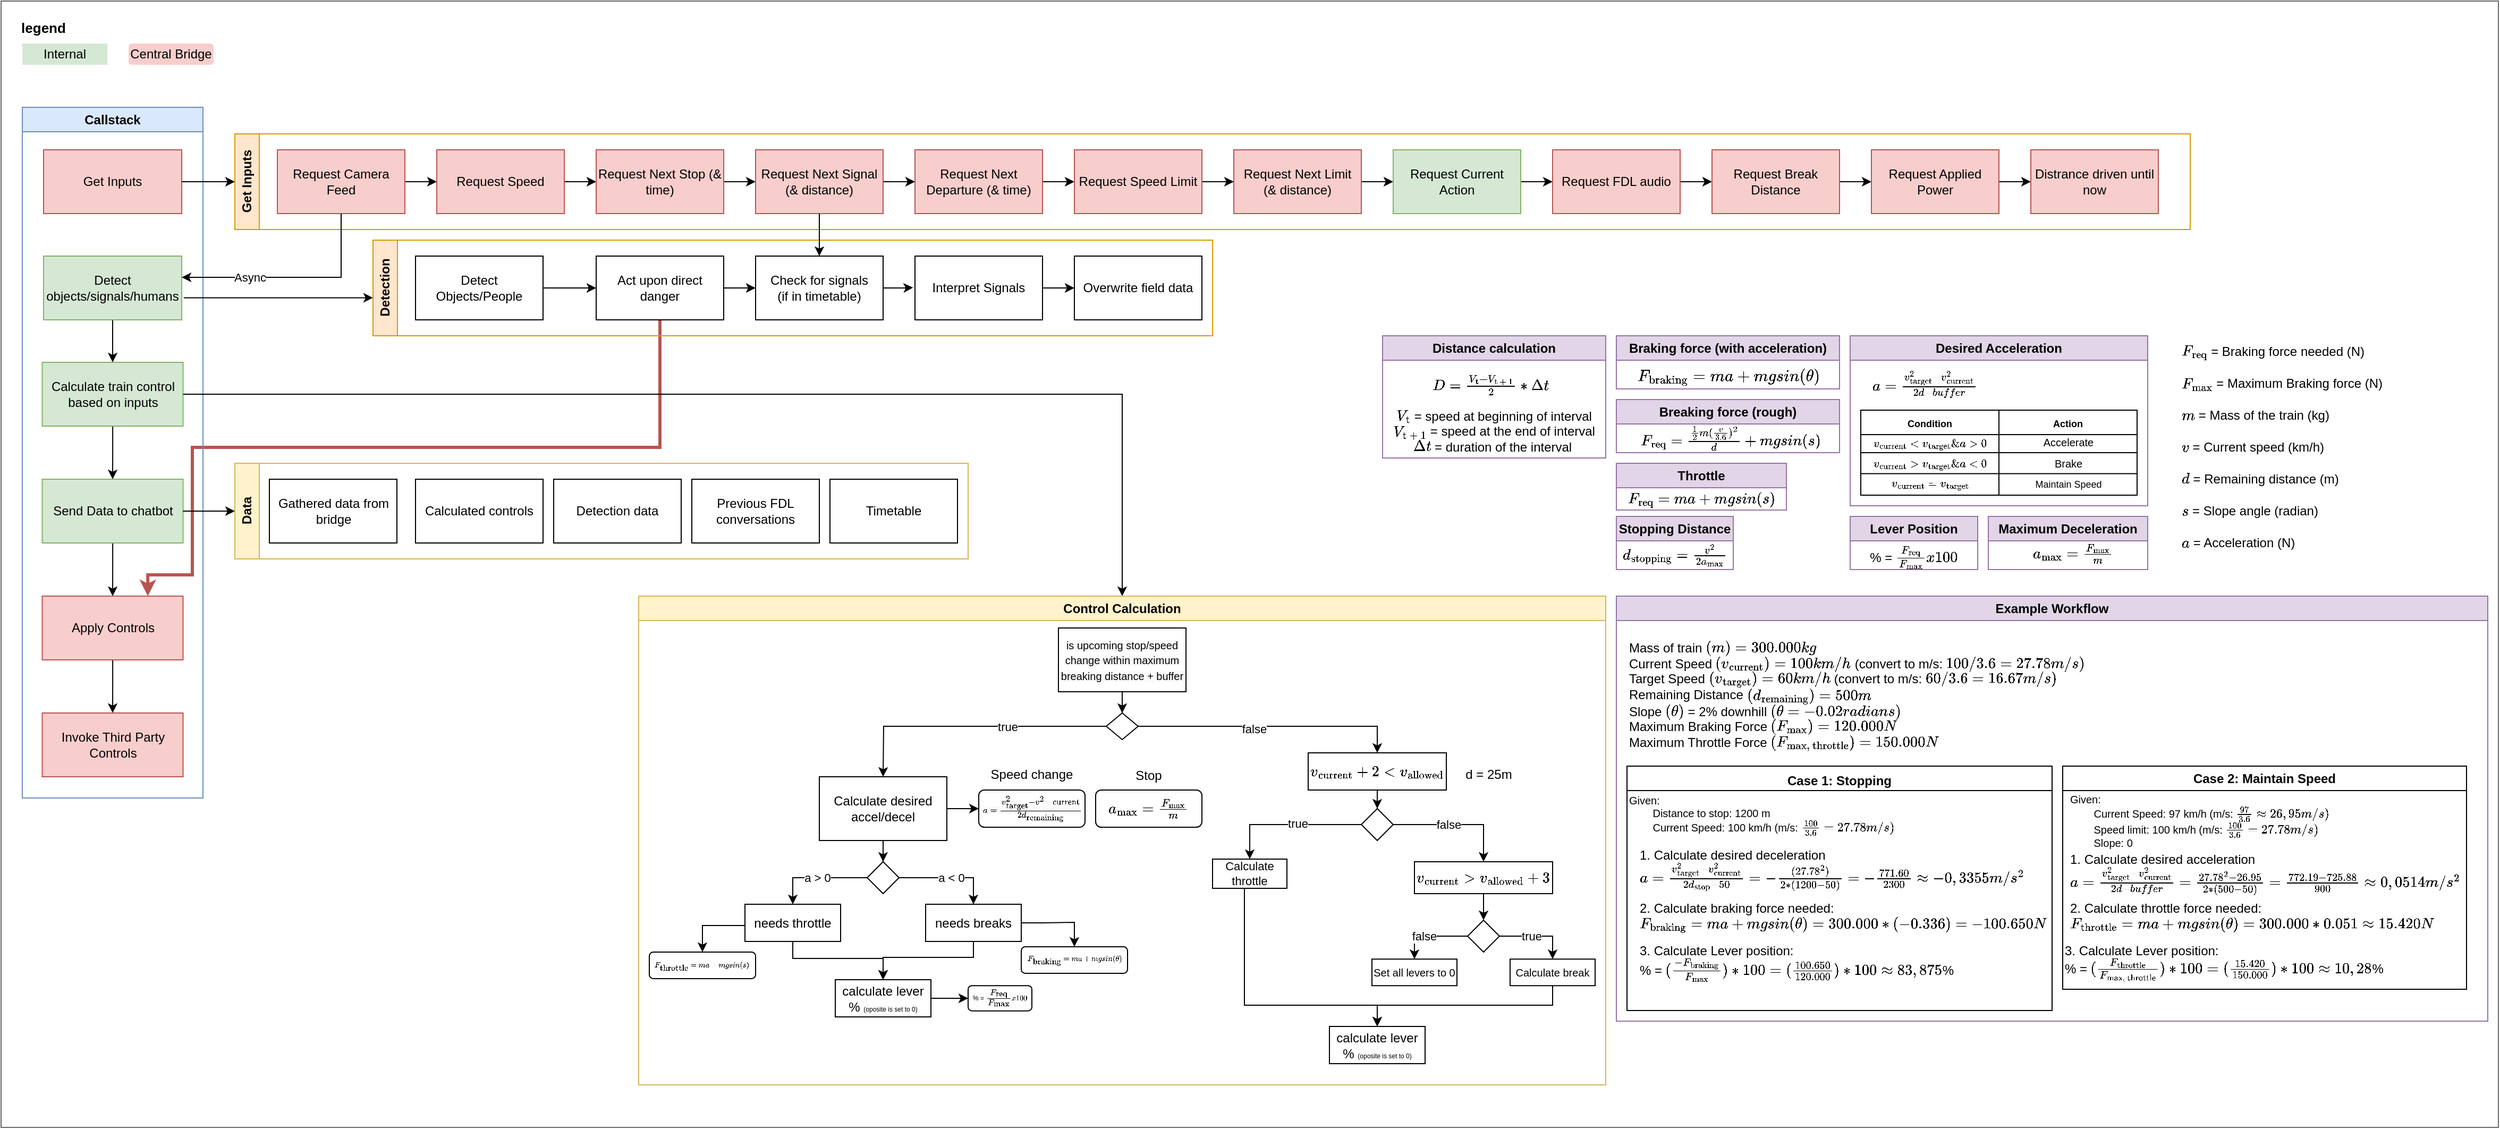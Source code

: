 <mxfile version="26.0.4">
  <diagram name="Page-1" id="-QYGqN1Gxouyd3SY18L4">
    <mxGraphModel dx="868" dy="887" grid="1" gridSize="10" guides="1" tooltips="1" connect="1" arrows="1" fold="1" page="1" pageScale="1" pageWidth="1920" pageHeight="1200" math="1" shadow="0">
      <root>
        <mxCell id="0" />
        <mxCell id="1" parent="0" />
        <mxCell id="QK_mQ7pClF0KPGm5OB9W-231" value="" style="rounded=0;whiteSpace=wrap;html=1;fillColor=none;fontColor=#333333;strokeColor=#666666;" parent="1" vertex="1">
          <mxGeometry x="110" y="10" width="2350" height="1060" as="geometry" />
        </mxCell>
        <mxCell id="2wsdAhmzh4qpiELFcZzC-63" style="edgeStyle=orthogonalEdgeStyle;rounded=0;orthogonalLoop=1;jettySize=auto;html=1;entryX=0.75;entryY=0;entryDx=0;entryDy=0;fillColor=#f8cecc;strokeColor=#b85450;strokeWidth=3;" parent="1" source="2wsdAhmzh4qpiELFcZzC-36" target="2wsdAhmzh4qpiELFcZzC-7" edge="1">
          <mxGeometry relative="1" as="geometry">
            <Array as="points">
              <mxPoint x="730" y="430" />
              <mxPoint x="290" y="430" />
              <mxPoint x="290" y="550" />
              <mxPoint x="248" y="550" />
            </Array>
          </mxGeometry>
        </mxCell>
        <mxCell id="2wsdAhmzh4qpiELFcZzC-2" value="Callstack" style="swimlane;whiteSpace=wrap;html=1;fillColor=#dae8fc;strokeColor=#6c8ebf;" parent="1" vertex="1">
          <mxGeometry x="130" y="110" width="170" height="650" as="geometry" />
        </mxCell>
        <mxCell id="2wsdAhmzh4qpiELFcZzC-3" value="Get Inputs" style="rounded=0;whiteSpace=wrap;html=1;fillColor=#f8cecc;strokeColor=#b85450;" parent="2wsdAhmzh4qpiELFcZzC-2" vertex="1">
          <mxGeometry x="20" y="40" width="130" height="60" as="geometry" />
        </mxCell>
        <mxCell id="2wsdAhmzh4qpiELFcZzC-12" style="edgeStyle=orthogonalEdgeStyle;rounded=0;orthogonalLoop=1;jettySize=auto;html=1;entryX=0.5;entryY=0;entryDx=0;entryDy=0;" parent="2wsdAhmzh4qpiELFcZzC-2" source="2wsdAhmzh4qpiELFcZzC-4" target="2wsdAhmzh4qpiELFcZzC-6" edge="1">
          <mxGeometry relative="1" as="geometry" />
        </mxCell>
        <mxCell id="2wsdAhmzh4qpiELFcZzC-4" value="Calculate train control based on inputs" style="rounded=0;whiteSpace=wrap;html=1;fillColor=#d5e8d4;strokeColor=#82b366;" parent="2wsdAhmzh4qpiELFcZzC-2" vertex="1">
          <mxGeometry x="18.75" y="240" width="132.5" height="60" as="geometry" />
        </mxCell>
        <mxCell id="2wsdAhmzh4qpiELFcZzC-11" style="edgeStyle=orthogonalEdgeStyle;rounded=0;orthogonalLoop=1;jettySize=auto;html=1;entryX=0.5;entryY=0;entryDx=0;entryDy=0;" parent="2wsdAhmzh4qpiELFcZzC-2" source="2wsdAhmzh4qpiELFcZzC-5" target="2wsdAhmzh4qpiELFcZzC-4" edge="1">
          <mxGeometry relative="1" as="geometry" />
        </mxCell>
        <mxCell id="2wsdAhmzh4qpiELFcZzC-5" value="Detect objects/signals/humans" style="rounded=0;whiteSpace=wrap;html=1;fillColor=#d5e8d4;strokeColor=#82b366;" parent="2wsdAhmzh4qpiELFcZzC-2" vertex="1">
          <mxGeometry x="20" y="140" width="130" height="60" as="geometry" />
        </mxCell>
        <mxCell id="2wsdAhmzh4qpiELFcZzC-14" style="edgeStyle=orthogonalEdgeStyle;rounded=0;orthogonalLoop=1;jettySize=auto;html=1;entryX=0.5;entryY=0;entryDx=0;entryDy=0;" parent="2wsdAhmzh4qpiELFcZzC-2" source="2wsdAhmzh4qpiELFcZzC-6" target="2wsdAhmzh4qpiELFcZzC-7" edge="1">
          <mxGeometry relative="1" as="geometry" />
        </mxCell>
        <mxCell id="2wsdAhmzh4qpiELFcZzC-6" value="Send Data to chatbot" style="rounded=0;whiteSpace=wrap;html=1;fillColor=#d5e8d4;strokeColor=#82b366;" parent="2wsdAhmzh4qpiELFcZzC-2" vertex="1">
          <mxGeometry x="18.75" y="350" width="132.5" height="60" as="geometry" />
        </mxCell>
        <mxCell id="2wsdAhmzh4qpiELFcZzC-15" style="edgeStyle=orthogonalEdgeStyle;rounded=0;orthogonalLoop=1;jettySize=auto;html=1;entryX=0.5;entryY=0;entryDx=0;entryDy=0;" parent="2wsdAhmzh4qpiELFcZzC-2" source="2wsdAhmzh4qpiELFcZzC-7" target="2wsdAhmzh4qpiELFcZzC-8" edge="1">
          <mxGeometry relative="1" as="geometry" />
        </mxCell>
        <mxCell id="2wsdAhmzh4qpiELFcZzC-7" value="Apply Controls" style="rounded=0;whiteSpace=wrap;html=1;fillColor=#f8cecc;strokeColor=#b85450;" parent="2wsdAhmzh4qpiELFcZzC-2" vertex="1">
          <mxGeometry x="18.75" y="460" width="132.5" height="60" as="geometry" />
        </mxCell>
        <mxCell id="2wsdAhmzh4qpiELFcZzC-8" value="Invoke Third Party Controls" style="rounded=0;whiteSpace=wrap;html=1;fillColor=#f8cecc;strokeColor=#b85450;" parent="2wsdAhmzh4qpiELFcZzC-2" vertex="1">
          <mxGeometry x="18.75" y="570" width="132.5" height="60" as="geometry" />
        </mxCell>
        <mxCell id="2wsdAhmzh4qpiELFcZzC-17" value="Get Inputs" style="swimlane;horizontal=0;whiteSpace=wrap;html=1;fillColor=#ffe6cc;strokeColor=#d79b00;" parent="1" vertex="1">
          <mxGeometry x="330" y="135" width="1840" height="90" as="geometry" />
        </mxCell>
        <mxCell id="2wsdAhmzh4qpiELFcZzC-54" style="edgeStyle=orthogonalEdgeStyle;rounded=0;orthogonalLoop=1;jettySize=auto;html=1;entryX=0;entryY=0.5;entryDx=0;entryDy=0;" parent="2wsdAhmzh4qpiELFcZzC-17" source="2wsdAhmzh4qpiELFcZzC-19" target="2wsdAhmzh4qpiELFcZzC-20" edge="1">
          <mxGeometry relative="1" as="geometry" />
        </mxCell>
        <mxCell id="2wsdAhmzh4qpiELFcZzC-19" value="Request Camera Feed" style="rounded=0;whiteSpace=wrap;html=1;fillColor=#f8cecc;strokeColor=#b85450;" parent="2wsdAhmzh4qpiELFcZzC-17" vertex="1">
          <mxGeometry x="40" y="15" width="120" height="60" as="geometry" />
        </mxCell>
        <mxCell id="2wsdAhmzh4qpiELFcZzC-55" style="edgeStyle=orthogonalEdgeStyle;rounded=0;orthogonalLoop=1;jettySize=auto;html=1;" parent="2wsdAhmzh4qpiELFcZzC-17" source="2wsdAhmzh4qpiELFcZzC-20" target="2wsdAhmzh4qpiELFcZzC-21" edge="1">
          <mxGeometry relative="1" as="geometry" />
        </mxCell>
        <mxCell id="2wsdAhmzh4qpiELFcZzC-20" value="Request Speed" style="rounded=0;whiteSpace=wrap;html=1;fillColor=#f8cecc;strokeColor=#b85450;" parent="2wsdAhmzh4qpiELFcZzC-17" vertex="1">
          <mxGeometry x="190" y="15" width="120" height="60" as="geometry" />
        </mxCell>
        <mxCell id="2wsdAhmzh4qpiELFcZzC-56" style="edgeStyle=orthogonalEdgeStyle;rounded=0;orthogonalLoop=1;jettySize=auto;html=1;entryX=0;entryY=0.5;entryDx=0;entryDy=0;" parent="2wsdAhmzh4qpiELFcZzC-17" source="2wsdAhmzh4qpiELFcZzC-21" target="2wsdAhmzh4qpiELFcZzC-38" edge="1">
          <mxGeometry relative="1" as="geometry" />
        </mxCell>
        <mxCell id="2wsdAhmzh4qpiELFcZzC-21" value="Request Next Stop (&amp;amp; time)" style="rounded=0;whiteSpace=wrap;html=1;fillColor=#f8cecc;strokeColor=#b85450;" parent="2wsdAhmzh4qpiELFcZzC-17" vertex="1">
          <mxGeometry x="340" y="15" width="120" height="60" as="geometry" />
        </mxCell>
        <mxCell id="2wsdAhmzh4qpiELFcZzC-58" style="edgeStyle=orthogonalEdgeStyle;rounded=0;orthogonalLoop=1;jettySize=auto;html=1;entryX=0;entryY=0.5;entryDx=0;entryDy=0;" parent="2wsdAhmzh4qpiELFcZzC-17" source="2wsdAhmzh4qpiELFcZzC-22" target="2wsdAhmzh4qpiELFcZzC-23" edge="1">
          <mxGeometry relative="1" as="geometry" />
        </mxCell>
        <mxCell id="2wsdAhmzh4qpiELFcZzC-22" value="Request Next Departure (&amp;amp; time)" style="rounded=0;whiteSpace=wrap;html=1;fillColor=#f8cecc;strokeColor=#b85450;" parent="2wsdAhmzh4qpiELFcZzC-17" vertex="1">
          <mxGeometry x="640" y="15" width="120" height="60" as="geometry" />
        </mxCell>
        <mxCell id="2wsdAhmzh4qpiELFcZzC-59" style="edgeStyle=orthogonalEdgeStyle;rounded=0;orthogonalLoop=1;jettySize=auto;html=1;entryX=0;entryY=0.5;entryDx=0;entryDy=0;" parent="2wsdAhmzh4qpiELFcZzC-17" source="2wsdAhmzh4qpiELFcZzC-23" target="2wsdAhmzh4qpiELFcZzC-24" edge="1">
          <mxGeometry relative="1" as="geometry" />
        </mxCell>
        <mxCell id="2wsdAhmzh4qpiELFcZzC-23" value="Request Speed Limit" style="rounded=0;whiteSpace=wrap;html=1;fillColor=#f8cecc;strokeColor=#b85450;" parent="2wsdAhmzh4qpiELFcZzC-17" vertex="1">
          <mxGeometry x="790" y="15" width="120" height="60" as="geometry" />
        </mxCell>
        <mxCell id="2wsdAhmzh4qpiELFcZzC-60" style="edgeStyle=orthogonalEdgeStyle;rounded=0;orthogonalLoop=1;jettySize=auto;html=1;entryX=0;entryY=0.5;entryDx=0;entryDy=0;" parent="2wsdAhmzh4qpiELFcZzC-17" source="2wsdAhmzh4qpiELFcZzC-24" target="2wsdAhmzh4qpiELFcZzC-26" edge="1">
          <mxGeometry relative="1" as="geometry" />
        </mxCell>
        <mxCell id="2wsdAhmzh4qpiELFcZzC-24" value="Request Next Limit &lt;br&gt;(&amp;amp; distance)" style="rounded=0;whiteSpace=wrap;html=1;fillColor=#f8cecc;strokeColor=#b85450;" parent="2wsdAhmzh4qpiELFcZzC-17" vertex="1">
          <mxGeometry x="940" y="15" width="120" height="60" as="geometry" />
        </mxCell>
        <mxCell id="2wsdAhmzh4qpiELFcZzC-61" style="edgeStyle=orthogonalEdgeStyle;rounded=0;orthogonalLoop=1;jettySize=auto;html=1;entryX=0;entryY=0.5;entryDx=0;entryDy=0;" parent="2wsdAhmzh4qpiELFcZzC-17" source="2wsdAhmzh4qpiELFcZzC-26" target="2wsdAhmzh4qpiELFcZzC-51" edge="1">
          <mxGeometry relative="1" as="geometry" />
        </mxCell>
        <mxCell id="2wsdAhmzh4qpiELFcZzC-26" value="Request Current Action" style="rounded=0;whiteSpace=wrap;html=1;fillColor=#d5e8d4;strokeColor=#82b366;" parent="2wsdAhmzh4qpiELFcZzC-17" vertex="1">
          <mxGeometry x="1090" y="15" width="120" height="60" as="geometry" />
        </mxCell>
        <mxCell id="2wsdAhmzh4qpiELFcZzC-57" style="edgeStyle=orthogonalEdgeStyle;rounded=0;orthogonalLoop=1;jettySize=auto;html=1;entryX=0;entryY=0.5;entryDx=0;entryDy=0;" parent="2wsdAhmzh4qpiELFcZzC-17" source="2wsdAhmzh4qpiELFcZzC-38" target="2wsdAhmzh4qpiELFcZzC-22" edge="1">
          <mxGeometry relative="1" as="geometry" />
        </mxCell>
        <mxCell id="2wsdAhmzh4qpiELFcZzC-38" value="Request Next Signal (&amp;amp; distance)" style="rounded=0;whiteSpace=wrap;html=1;fillColor=#f8cecc;strokeColor=#b85450;" parent="2wsdAhmzh4qpiELFcZzC-17" vertex="1">
          <mxGeometry x="490" y="15" width="120" height="60" as="geometry" />
        </mxCell>
        <mxCell id="2wsdAhmzh4qpiELFcZzC-65" style="edgeStyle=orthogonalEdgeStyle;rounded=0;orthogonalLoop=1;jettySize=auto;html=1;entryX=0;entryY=0.5;entryDx=0;entryDy=0;" parent="2wsdAhmzh4qpiELFcZzC-17" source="2wsdAhmzh4qpiELFcZzC-51" target="2wsdAhmzh4qpiELFcZzC-64" edge="1">
          <mxGeometry relative="1" as="geometry" />
        </mxCell>
        <mxCell id="2wsdAhmzh4qpiELFcZzC-51" value="Request FDL audio" style="rounded=0;whiteSpace=wrap;html=1;fillColor=#f8cecc;strokeColor=#b85450;" parent="2wsdAhmzh4qpiELFcZzC-17" vertex="1">
          <mxGeometry x="1240" y="15" width="120" height="60" as="geometry" />
        </mxCell>
        <mxCell id="2wsdAhmzh4qpiELFcZzC-67" style="edgeStyle=orthogonalEdgeStyle;rounded=0;orthogonalLoop=1;jettySize=auto;html=1;entryX=0;entryY=0.5;entryDx=0;entryDy=0;" parent="2wsdAhmzh4qpiELFcZzC-17" source="2wsdAhmzh4qpiELFcZzC-64" target="2wsdAhmzh4qpiELFcZzC-66" edge="1">
          <mxGeometry relative="1" as="geometry" />
        </mxCell>
        <mxCell id="2wsdAhmzh4qpiELFcZzC-64" value="Request Break Distance" style="rounded=0;whiteSpace=wrap;html=1;fillColor=#f8cecc;strokeColor=#b85450;" parent="2wsdAhmzh4qpiELFcZzC-17" vertex="1">
          <mxGeometry x="1390" y="15" width="120" height="60" as="geometry" />
        </mxCell>
        <mxCell id="6aUNzEcTmXeeTGAP9OSa-5" style="edgeStyle=orthogonalEdgeStyle;rounded=0;orthogonalLoop=1;jettySize=auto;html=1;entryX=0;entryY=0.5;entryDx=0;entryDy=0;" edge="1" parent="2wsdAhmzh4qpiELFcZzC-17" source="2wsdAhmzh4qpiELFcZzC-66" target="6aUNzEcTmXeeTGAP9OSa-4">
          <mxGeometry relative="1" as="geometry" />
        </mxCell>
        <mxCell id="2wsdAhmzh4qpiELFcZzC-66" value="Request Applied Power" style="rounded=0;whiteSpace=wrap;html=1;fillColor=#f8cecc;strokeColor=#b85450;" parent="2wsdAhmzh4qpiELFcZzC-17" vertex="1">
          <mxGeometry x="1540" y="15" width="120" height="60" as="geometry" />
        </mxCell>
        <mxCell id="6aUNzEcTmXeeTGAP9OSa-4" value="Distrance driven until now" style="rounded=0;whiteSpace=wrap;html=1;fillColor=#f8cecc;strokeColor=#b85450;" vertex="1" parent="2wsdAhmzh4qpiELFcZzC-17">
          <mxGeometry x="1690" y="15" width="120" height="60" as="geometry" />
        </mxCell>
        <mxCell id="2wsdAhmzh4qpiELFcZzC-18" style="edgeStyle=orthogonalEdgeStyle;rounded=0;orthogonalLoop=1;jettySize=auto;html=1;entryX=0;entryY=0.5;entryDx=0;entryDy=0;" parent="1" source="2wsdAhmzh4qpiELFcZzC-3" target="2wsdAhmzh4qpiELFcZzC-17" edge="1">
          <mxGeometry relative="1" as="geometry" />
        </mxCell>
        <mxCell id="2wsdAhmzh4qpiELFcZzC-27" value="Internal" style="rounded=0;whiteSpace=wrap;html=1;fillColor=#d5e8d4;strokeColor=none;" parent="1" vertex="1">
          <mxGeometry x="130" y="50" width="80" height="20" as="geometry" />
        </mxCell>
        <mxCell id="2wsdAhmzh4qpiELFcZzC-28" value="Central Bridge" style="rounded=1;whiteSpace=wrap;html=1;fillColor=#f8cecc;strokeColor=none;glass=0;shadow=0;" parent="1" vertex="1">
          <mxGeometry x="230" y="50" width="80" height="20" as="geometry" />
        </mxCell>
        <mxCell id="2wsdAhmzh4qpiELFcZzC-30" value="Detection" style="swimlane;horizontal=0;whiteSpace=wrap;html=1;fillColor=#ffe6cc;strokeColor=#d79b00;" parent="1" vertex="1">
          <mxGeometry x="460" y="235" width="790" height="90" as="geometry" />
        </mxCell>
        <mxCell id="2wsdAhmzh4qpiELFcZzC-37" style="edgeStyle=orthogonalEdgeStyle;rounded=0;orthogonalLoop=1;jettySize=auto;html=1;entryX=0;entryY=0.5;entryDx=0;entryDy=0;" parent="2wsdAhmzh4qpiELFcZzC-30" source="2wsdAhmzh4qpiELFcZzC-35" target="2wsdAhmzh4qpiELFcZzC-36" edge="1">
          <mxGeometry relative="1" as="geometry" />
        </mxCell>
        <mxCell id="2wsdAhmzh4qpiELFcZzC-35" value="Detect Objects/People" style="rounded=0;whiteSpace=wrap;html=1;" parent="2wsdAhmzh4qpiELFcZzC-30" vertex="1">
          <mxGeometry x="40" y="15" width="120" height="60" as="geometry" />
        </mxCell>
        <mxCell id="2wsdAhmzh4qpiELFcZzC-42" style="edgeStyle=orthogonalEdgeStyle;rounded=0;orthogonalLoop=1;jettySize=auto;html=1;entryX=0;entryY=0.5;entryDx=0;entryDy=0;" parent="2wsdAhmzh4qpiELFcZzC-30" source="2wsdAhmzh4qpiELFcZzC-36" target="2wsdAhmzh4qpiELFcZzC-39" edge="1">
          <mxGeometry relative="1" as="geometry" />
        </mxCell>
        <mxCell id="2wsdAhmzh4qpiELFcZzC-36" value="Act upon direct danger" style="rounded=0;whiteSpace=wrap;html=1;" parent="2wsdAhmzh4qpiELFcZzC-30" vertex="1">
          <mxGeometry x="210" y="15" width="120" height="60" as="geometry" />
        </mxCell>
        <mxCell id="2wsdAhmzh4qpiELFcZzC-39" value="Check for signals &lt;br&gt;(if in timetable)" style="rounded=0;whiteSpace=wrap;html=1;" parent="2wsdAhmzh4qpiELFcZzC-30" vertex="1">
          <mxGeometry x="360" y="15" width="120" height="60" as="geometry" />
        </mxCell>
        <mxCell id="2wsdAhmzh4qpiELFcZzC-48" style="edgeStyle=orthogonalEdgeStyle;rounded=0;orthogonalLoop=1;jettySize=auto;html=1;entryX=0;entryY=0.5;entryDx=0;entryDy=0;" parent="2wsdAhmzh4qpiELFcZzC-30" source="2wsdAhmzh4qpiELFcZzC-44" target="2wsdAhmzh4qpiELFcZzC-45" edge="1">
          <mxGeometry relative="1" as="geometry" />
        </mxCell>
        <mxCell id="2wsdAhmzh4qpiELFcZzC-44" value="Interpret Signals" style="rounded=0;whiteSpace=wrap;html=1;" parent="2wsdAhmzh4qpiELFcZzC-30" vertex="1">
          <mxGeometry x="510" y="15" width="120" height="60" as="geometry" />
        </mxCell>
        <mxCell id="2wsdAhmzh4qpiELFcZzC-45" value="Overwrite field data" style="rounded=0;whiteSpace=wrap;html=1;" parent="2wsdAhmzh4qpiELFcZzC-30" vertex="1">
          <mxGeometry x="660" y="15" width="120" height="60" as="geometry" />
        </mxCell>
        <mxCell id="2wsdAhmzh4qpiELFcZzC-47" style="edgeStyle=orthogonalEdgeStyle;rounded=0;orthogonalLoop=1;jettySize=auto;html=1;entryX=-0.015;entryY=0.494;entryDx=0;entryDy=0;entryPerimeter=0;" parent="2wsdAhmzh4qpiELFcZzC-30" source="2wsdAhmzh4qpiELFcZzC-39" target="2wsdAhmzh4qpiELFcZzC-44" edge="1">
          <mxGeometry relative="1" as="geometry" />
        </mxCell>
        <mxCell id="2wsdAhmzh4qpiELFcZzC-31" style="edgeStyle=orthogonalEdgeStyle;rounded=0;orthogonalLoop=1;jettySize=auto;html=1;exitX=1.015;exitY=0.654;exitDx=0;exitDy=0;exitPerimeter=0;" parent="1" source="2wsdAhmzh4qpiELFcZzC-5" target="2wsdAhmzh4qpiELFcZzC-30" edge="1">
          <mxGeometry relative="1" as="geometry">
            <Array as="points">
              <mxPoint x="460" y="290" />
              <mxPoint x="460" y="290" />
            </Array>
          </mxGeometry>
        </mxCell>
        <mxCell id="2wsdAhmzh4qpiELFcZzC-33" style="edgeStyle=orthogonalEdgeStyle;rounded=0;orthogonalLoop=1;jettySize=auto;html=1;entryX=1;entryY=0.333;entryDx=0;entryDy=0;entryPerimeter=0;" parent="1" source="2wsdAhmzh4qpiELFcZzC-19" target="2wsdAhmzh4qpiELFcZzC-5" edge="1">
          <mxGeometry relative="1" as="geometry">
            <Array as="points">
              <mxPoint x="430" y="270" />
            </Array>
          </mxGeometry>
        </mxCell>
        <mxCell id="2wsdAhmzh4qpiELFcZzC-34" value="Async" style="edgeLabel;html=1;align=center;verticalAlign=middle;resizable=0;points=[];" parent="2wsdAhmzh4qpiELFcZzC-33" vertex="1" connectable="0">
          <mxGeometry x="0.391" relative="1" as="geometry">
            <mxPoint as="offset" />
          </mxGeometry>
        </mxCell>
        <mxCell id="2wsdAhmzh4qpiELFcZzC-40" style="edgeStyle=orthogonalEdgeStyle;rounded=0;orthogonalLoop=1;jettySize=auto;html=1;entryX=0.5;entryY=0;entryDx=0;entryDy=0;" parent="1" source="2wsdAhmzh4qpiELFcZzC-38" target="2wsdAhmzh4qpiELFcZzC-39" edge="1">
          <mxGeometry relative="1" as="geometry" />
        </mxCell>
        <mxCell id="2wsdAhmzh4qpiELFcZzC-50" value="legend" style="text;html=1;align=center;verticalAlign=middle;whiteSpace=wrap;rounded=0;fontStyle=1;fontSize=13;" parent="1" vertex="1">
          <mxGeometry x="120" y="20" width="60" height="30" as="geometry" />
        </mxCell>
        <mxCell id="2wsdAhmzh4qpiELFcZzC-53" style="edgeStyle=orthogonalEdgeStyle;rounded=0;orthogonalLoop=1;jettySize=auto;html=1;entryX=0.5;entryY=0;entryDx=0;entryDy=0;" parent="1" source="2wsdAhmzh4qpiELFcZzC-4" target="QK_mQ7pClF0KPGm5OB9W-201" edge="1">
          <mxGeometry relative="1" as="geometry">
            <mxPoint x="330" y="380" as="targetPoint" />
          </mxGeometry>
        </mxCell>
        <mxCell id="QK_mQ7pClF0KPGm5OB9W-3" value="Breaking force (rough)" style="swimlane;whiteSpace=wrap;html=1;fillColor=#e1d5e7;strokeColor=#9673a6;" parent="1" vertex="1">
          <mxGeometry x="1630" y="385" width="210" height="50" as="geometry" />
        </mxCell>
        <mxCell id="QK_mQ7pClF0KPGm5OB9W-6" value="\(F_\text{req} = \frac{\frac{1}2m(\frac{v}{3.6})^2} d + mgsin(s) \)" style="text;html=1;align=center;verticalAlign=middle;whiteSpace=wrap;rounded=0;" parent="QK_mQ7pClF0KPGm5OB9W-3" vertex="1">
          <mxGeometry x="22.5" y="25" width="170" height="21" as="geometry" />
        </mxCell>
        <mxCell id="QK_mQ7pClF0KPGm5OB9W-22" value="Desired Acceleration" style="swimlane;whiteSpace=wrap;html=1;fillColor=#e1d5e7;strokeColor=#9673a6;" parent="1" vertex="1">
          <mxGeometry x="1850" y="325" width="280" height="160" as="geometry" />
        </mxCell>
        <mxCell id="QK_mQ7pClF0KPGm5OB9W-23" value="\(a = \frac{v_\text{target}^2 - v_\text{current}^2} {2d - buffer}\)" style="text;html=1;align=center;verticalAlign=middle;whiteSpace=wrap;rounded=0;" parent="QK_mQ7pClF0KPGm5OB9W-22" vertex="1">
          <mxGeometry x="40" y="30" width="60" height="30" as="geometry" />
        </mxCell>
        <mxCell id="QK_mQ7pClF0KPGm5OB9W-104" value="&lt;font style=&quot;font-size: 9px;&quot;&gt;Condition&lt;/font&gt;" style="swimlane;whiteSpace=wrap;html=1;" parent="QK_mQ7pClF0KPGm5OB9W-22" vertex="1">
          <mxGeometry x="10" y="70" width="130" height="80" as="geometry" />
        </mxCell>
        <mxCell id="QK_mQ7pClF0KPGm5OB9W-100" value="&lt;font style=&quot;font-size: 9px;&quot;&gt;\( {v_\text{current} &amp;lt; v_\text{target}}&amp;nbsp; &lt;br&gt;&amp;nbsp; \&amp;amp;&amp;nbsp; {a &amp;gt; 0} \)&lt;/font&gt;" style="text;html=1;align=center;verticalAlign=middle;whiteSpace=wrap;rounded=0;" parent="QK_mQ7pClF0KPGm5OB9W-104" vertex="1">
          <mxGeometry x="12.5" y="20" width="105" height="20" as="geometry" />
        </mxCell>
        <mxCell id="QK_mQ7pClF0KPGm5OB9W-101" value="&lt;font style=&quot;font-size: 9px;&quot;&gt;\( {v_\text{current} &amp;gt; v_\text{target}}&amp;nbsp; &lt;br&gt;&amp;nbsp; \&amp;amp;&amp;nbsp; {a &amp;lt; 0} \)&lt;/font&gt;" style="text;html=1;align=center;verticalAlign=middle;whiteSpace=wrap;rounded=0;" parent="QK_mQ7pClF0KPGm5OB9W-104" vertex="1">
          <mxGeometry x="12.5" y="44" width="105" height="10" as="geometry" />
        </mxCell>
        <mxCell id="QK_mQ7pClF0KPGm5OB9W-102" value="&lt;font style=&quot;font-size: 9px;&quot;&gt;\( {v_\text{current} = v_\text{target}}\)&lt;/font&gt;" style="text;html=1;align=center;verticalAlign=middle;whiteSpace=wrap;rounded=0;" parent="QK_mQ7pClF0KPGm5OB9W-104" vertex="1">
          <mxGeometry x="12.5" y="60" width="105" height="16" as="geometry" />
        </mxCell>
        <mxCell id="QK_mQ7pClF0KPGm5OB9W-109" value="" style="endArrow=none;html=1;rounded=0;" parent="QK_mQ7pClF0KPGm5OB9W-104" edge="1">
          <mxGeometry width="50" height="50" relative="1" as="geometry">
            <mxPoint y="40" as="sourcePoint" />
            <mxPoint x="130" y="40" as="targetPoint" />
          </mxGeometry>
        </mxCell>
        <mxCell id="QK_mQ7pClF0KPGm5OB9W-112" value="" style="endArrow=none;html=1;rounded=0;" parent="QK_mQ7pClF0KPGm5OB9W-104" edge="1">
          <mxGeometry width="50" height="50" relative="1" as="geometry">
            <mxPoint y="59.79" as="sourcePoint" />
            <mxPoint x="130" y="59.79" as="targetPoint" />
          </mxGeometry>
        </mxCell>
        <mxCell id="QK_mQ7pClF0KPGm5OB9W-105" value="&lt;font style=&quot;font-size: 9px;&quot;&gt;Action&lt;/font&gt;" style="swimlane;whiteSpace=wrap;html=1;startSize=23;" parent="QK_mQ7pClF0KPGm5OB9W-22" vertex="1">
          <mxGeometry x="140" y="70" width="130" height="80" as="geometry" />
        </mxCell>
        <mxCell id="QK_mQ7pClF0KPGm5OB9W-106" value="&lt;font size=&quot;1&quot;&gt;Accelerate&lt;/font&gt;" style="text;html=1;align=center;verticalAlign=middle;whiteSpace=wrap;rounded=0;" parent="QK_mQ7pClF0KPGm5OB9W-105" vertex="1">
          <mxGeometry x="12.5" y="20" width="105" height="20" as="geometry" />
        </mxCell>
        <mxCell id="QK_mQ7pClF0KPGm5OB9W-107" value="&lt;font size=&quot;1&quot;&gt;Brake&lt;/font&gt;" style="text;html=1;align=center;verticalAlign=middle;whiteSpace=wrap;rounded=0;" parent="QK_mQ7pClF0KPGm5OB9W-105" vertex="1">
          <mxGeometry x="13" y="45" width="105" height="10" as="geometry" />
        </mxCell>
        <mxCell id="QK_mQ7pClF0KPGm5OB9W-108" value="&lt;font style=&quot;font-size: 9px;&quot;&gt;Maintain Speed&lt;/font&gt;" style="text;html=1;align=center;verticalAlign=middle;whiteSpace=wrap;rounded=0;" parent="QK_mQ7pClF0KPGm5OB9W-105" vertex="1">
          <mxGeometry x="13" y="64" width="105" height="10" as="geometry" />
        </mxCell>
        <mxCell id="QK_mQ7pClF0KPGm5OB9W-110" value="" style="endArrow=none;html=1;rounded=0;" parent="QK_mQ7pClF0KPGm5OB9W-105" edge="1">
          <mxGeometry width="50" height="50" relative="1" as="geometry">
            <mxPoint y="40.0" as="sourcePoint" />
            <mxPoint x="130" y="40.0" as="targetPoint" />
          </mxGeometry>
        </mxCell>
        <mxCell id="QK_mQ7pClF0KPGm5OB9W-111" value="" style="endArrow=none;html=1;rounded=0;" parent="QK_mQ7pClF0KPGm5OB9W-105" edge="1">
          <mxGeometry width="50" height="50" relative="1" as="geometry">
            <mxPoint y="59.79" as="sourcePoint" />
            <mxPoint x="130" y="59.79" as="targetPoint" />
          </mxGeometry>
        </mxCell>
        <mxCell id="QK_mQ7pClF0KPGm5OB9W-118" value="Throttle" style="swimlane;whiteSpace=wrap;html=1;fillColor=#e1d5e7;strokeColor=#9673a6;" parent="1" vertex="1">
          <mxGeometry x="1630" y="445" width="160" height="44" as="geometry" />
        </mxCell>
        <mxCell id="QK_mQ7pClF0KPGm5OB9W-119" value="\( F_\text{req} = ma + mgsin(s) \)" style="text;html=1;align=center;verticalAlign=middle;whiteSpace=wrap;rounded=0;" parent="QK_mQ7pClF0KPGm5OB9W-118" vertex="1">
          <mxGeometry x="15" y="24" width="130" height="20" as="geometry" />
        </mxCell>
        <mxCell id="QK_mQ7pClF0KPGm5OB9W-8" value="\(F_\text{req} \) = Braking force needed (N)" style="text;html=1;align=left;verticalAlign=middle;whiteSpace=wrap;rounded=0;" parent="1" vertex="1">
          <mxGeometry x="2160" y="325" width="240" height="30" as="geometry" />
        </mxCell>
        <mxCell id="QK_mQ7pClF0KPGm5OB9W-20" value="\(F_\text{max} \) = Maximum Braking force (N)" style="text;html=1;align=left;verticalAlign=middle;whiteSpace=wrap;rounded=0;" parent="1" vertex="1">
          <mxGeometry x="2160" y="355" width="240" height="30" as="geometry" />
        </mxCell>
        <mxCell id="QK_mQ7pClF0KPGm5OB9W-9" value="\(m \) = Mass of the train (kg)" style="text;html=1;align=left;verticalAlign=middle;whiteSpace=wrap;rounded=0;" parent="1" vertex="1">
          <mxGeometry x="2160" y="385" width="230" height="30" as="geometry" />
        </mxCell>
        <mxCell id="QK_mQ7pClF0KPGm5OB9W-11" value="\(v \) = Current speed (km/h)" style="text;html=1;align=left;verticalAlign=middle;whiteSpace=wrap;rounded=0;" parent="1" vertex="1">
          <mxGeometry x="2160" y="415" width="230" height="30" as="geometry" />
        </mxCell>
        <mxCell id="QK_mQ7pClF0KPGm5OB9W-13" value="\(s \) = Slope angle (radian)" style="text;html=1;align=left;verticalAlign=middle;whiteSpace=wrap;rounded=0;" parent="1" vertex="1">
          <mxGeometry x="2160" y="475" width="240" height="30" as="geometry" />
        </mxCell>
        <mxCell id="QK_mQ7pClF0KPGm5OB9W-10" value="\(d \) = Remaining distance (m)" style="text;html=1;align=left;verticalAlign=middle;whiteSpace=wrap;rounded=0;" parent="1" vertex="1">
          <mxGeometry x="2160" y="445" width="240" height="30" as="geometry" />
        </mxCell>
        <mxCell id="QK_mQ7pClF0KPGm5OB9W-120" value="\(a \) = Acceleration (N)" style="text;html=1;align=left;verticalAlign=middle;whiteSpace=wrap;rounded=0;" parent="1" vertex="1">
          <mxGeometry x="2160" y="505" width="240" height="30" as="geometry" />
        </mxCell>
        <mxCell id="QK_mQ7pClF0KPGm5OB9W-122" value="Lever Position" style="swimlane;whiteSpace=wrap;html=1;fillColor=#e1d5e7;strokeColor=#9673a6;" parent="1" vertex="1">
          <mxGeometry x="1850" y="495" width="120" height="50" as="geometry" />
        </mxCell>
        <mxCell id="QK_mQ7pClF0KPGm5OB9W-123" value="% = \(\frac{F_\text{req}}{F_\text{max}}&amp;nbsp; x 100\)" style="text;html=1;align=center;verticalAlign=middle;whiteSpace=wrap;rounded=0;" parent="QK_mQ7pClF0KPGm5OB9W-122" vertex="1">
          <mxGeometry x="15" y="26" width="90" height="24" as="geometry" />
        </mxCell>
        <mxCell id="QK_mQ7pClF0KPGm5OB9W-124" value="Maximum Deceleration" style="swimlane;whiteSpace=wrap;html=1;fillColor=#e1d5e7;strokeColor=#9673a6;" parent="1" vertex="1">
          <mxGeometry x="1980" y="495" width="150" height="50" as="geometry" />
        </mxCell>
        <mxCell id="QK_mQ7pClF0KPGm5OB9W-125" value="\(a_\text{max} = \frac{F_\text{max}}m\)" style="text;html=1;align=center;verticalAlign=middle;whiteSpace=wrap;rounded=0;" parent="QK_mQ7pClF0KPGm5OB9W-124" vertex="1">
          <mxGeometry x="35" y="20" width="90" height="30" as="geometry" />
        </mxCell>
        <mxCell id="QK_mQ7pClF0KPGm5OB9W-126" value="Stopping Distance" style="swimlane;whiteSpace=wrap;html=1;fillColor=#e1d5e7;strokeColor=#9673a6;" parent="1" vertex="1">
          <mxGeometry x="1630" y="495" width="110" height="50" as="geometry" />
        </mxCell>
        <mxCell id="QK_mQ7pClF0KPGm5OB9W-127" value="\(d_\text{stopping} = \frac{v^2}{2a_\text{max}}\)" style="text;html=1;align=center;verticalAlign=middle;whiteSpace=wrap;rounded=0;" parent="QK_mQ7pClF0KPGm5OB9W-126" vertex="1">
          <mxGeometry x="5" y="26" width="100" height="20" as="geometry" />
        </mxCell>
        <mxCell id="QK_mQ7pClF0KPGm5OB9W-128" value="Example Workflow" style="swimlane;whiteSpace=wrap;html=1;fillColor=#e1d5e7;strokeColor=#9673a6;" parent="1" vertex="1">
          <mxGeometry x="1630" y="570" width="820" height="400" as="geometry" />
        </mxCell>
        <mxCell id="QK_mQ7pClF0KPGm5OB9W-129" value="Mass of train \( (m) = 300.000kg\)&lt;br&gt;Current Speed \( (v_\text{current}) = 100 km/h\)&amp;nbsp;(convert to m/s: \(100 / 3.6 = 27.78 m/s)\)&lt;br&gt;Target Speed \((v_\text{target}) = 60 km/h \) (convert to m/s: \(60 / 3.6 = 16.67 m/s )\)&lt;br&gt;Remaining Distance \((d_\text{remaining}) = 500m\)&lt;br&gt;Slope \((\theta)\)&lt;span style=&quot;background-color: transparent; color: light-dark(rgb(0, 0, 0), rgb(255, 255, 255));&quot;&gt;&amp;nbsp;= 2% downhill \((\theta = -0.02 radians)\)&lt;/span&gt;&lt;div&gt;&lt;span style=&quot;background-color: transparent; color: light-dark(rgb(0, 0, 0), rgb(255, 255, 255));&quot;&gt;Maximum Braking Force \((F_\text{max}) = 120.000N\)&lt;/span&gt;&lt;/div&gt;&lt;div&gt;&lt;span style=&quot;background-color: transparent; color: light-dark(rgb(0, 0, 0), rgb(255, 255, 255));&quot;&gt;Maximum Throttle Force \((F_\text{max, throttle}) = 150.000N\)&lt;/span&gt;&lt;/div&gt;&lt;div&gt;&lt;span style=&quot;background-color: transparent; color: light-dark(rgb(0, 0, 0), rgb(255, 255, 255));&quot;&gt;&lt;br&gt;&lt;/span&gt;&lt;/div&gt;" style="text;html=1;align=left;verticalAlign=top;whiteSpace=wrap;rounded=0;" parent="QK_mQ7pClF0KPGm5OB9W-128" vertex="1">
          <mxGeometry x="10" y="35" width="440" height="115" as="geometry" />
        </mxCell>
        <mxCell id="QK_mQ7pClF0KPGm5OB9W-203" value="Case 1: Stopping" style="swimlane;whiteSpace=wrap;html=1;verticalAlign=top;" parent="QK_mQ7pClF0KPGm5OB9W-128" vertex="1">
          <mxGeometry x="10" y="160" width="400" height="230" as="geometry" />
        </mxCell>
        <mxCell id="QK_mQ7pClF0KPGm5OB9W-204" value="Given:&lt;div&gt;&lt;span style=&quot;white-space: pre;&quot;&gt;&#x9;&lt;/span&gt;Distance to stop: 1200 m&lt;br&gt;&lt;span style=&quot;white-space: pre;&quot;&gt;&#x9;&lt;/span&gt;Current Speed: 100 km/h (m/s: \(\frac{100}{3.6}=27.78m/s)\)&lt;br&gt;&lt;/div&gt;" style="text;html=1;align=left;verticalAlign=top;whiteSpace=wrap;rounded=0;fontSize=10;" parent="QK_mQ7pClF0KPGm5OB9W-203" vertex="1">
          <mxGeometry y="20" width="350" height="50" as="geometry" />
        </mxCell>
        <mxCell id="QK_mQ7pClF0KPGm5OB9W-205" value="1. Calculate desired deceleration&lt;br&gt;\(a = \frac{v^2_\text{target} - v^2_\text{current}}{2d_\text{stop} - 50} = -\frac{(27.78^2)}{2 * (1200 - 50)} = -\frac{771.60}{2300} \approx -0,3355m/s^2 \)" style="text;html=1;align=left;verticalAlign=top;whiteSpace=wrap;rounded=0;" parent="QK_mQ7pClF0KPGm5OB9W-203" vertex="1">
          <mxGeometry x="10" y="70" width="370" height="50" as="geometry" />
        </mxCell>
        <mxCell id="QK_mQ7pClF0KPGm5OB9W-206" value="2. Calculate braking force needed:&amp;nbsp;&lt;div&gt;\(F_\text{braking} = ma + mgsin(\theta) = 300.000 * (-0.336) = -100.650 N \)&lt;/div&gt;" style="text;html=1;align=left;verticalAlign=top;whiteSpace=wrap;rounded=0;" parent="QK_mQ7pClF0KPGm5OB9W-203" vertex="1">
          <mxGeometry x="10" y="120" width="210" height="60" as="geometry" />
        </mxCell>
        <mxCell id="QK_mQ7pClF0KPGm5OB9W-211" value="3. Calculate Lever position:&lt;br&gt;&lt;div&gt;% = \((\frac{-F_\text{braking}}{F_\text{max}}) * 100 = (\frac{100.650}{120.000}) * 100 \approx 83,875\)%&lt;/div&gt;" style="text;html=1;align=left;verticalAlign=top;whiteSpace=wrap;rounded=0;" parent="QK_mQ7pClF0KPGm5OB9W-203" vertex="1">
          <mxGeometry x="10" y="160" width="330" height="60" as="geometry" />
        </mxCell>
        <mxCell id="QK_mQ7pClF0KPGm5OB9W-212" value="Case 2: Maintain Speed" style="swimlane;whiteSpace=wrap;html=1;startSize=23;" parent="QK_mQ7pClF0KPGm5OB9W-128" vertex="1">
          <mxGeometry x="420" y="160" width="380" height="210" as="geometry" />
        </mxCell>
        <mxCell id="QK_mQ7pClF0KPGm5OB9W-213" value="Given:&lt;div&gt;&lt;span style=&quot;white-space: pre;&quot;&gt;&#x9;&lt;/span&gt;Current Speed: 97 km/h (m/s: \(\frac{97}{3.6}\approx26,95m/s)\)&lt;br&gt;&lt;span style=&quot;white-space: pre;&quot;&gt;&#x9;&lt;/span&gt;Speed limit: 100 km/h (m/s: \(\frac{100}{3.6} = 27.78m/s)\)&lt;br&gt;&lt;span style=&quot;white-space: pre;&quot;&gt;&#x9;&lt;/span&gt;Slope: 0&lt;br&gt;&lt;/div&gt;" style="text;html=1;align=left;verticalAlign=top;whiteSpace=wrap;rounded=0;fontSize=10;" parent="QK_mQ7pClF0KPGm5OB9W-212" vertex="1">
          <mxGeometry x="5" y="19" width="350" height="50" as="geometry" />
        </mxCell>
        <mxCell id="QK_mQ7pClF0KPGm5OB9W-214" value="1. Calculate desired acceleration&lt;br&gt;\(a = \frac{v^2_\text{target} - v^2_\text{current}}{2d - buffer} = \frac{27.78^2 - 26.95}{2 * (500 - 50)} = \frac{772.19 - 725.88}{900} \approx 0,0514 m/s^2\)" style="text;html=1;align=left;verticalAlign=top;whiteSpace=wrap;rounded=0;" parent="QK_mQ7pClF0KPGm5OB9W-212" vertex="1">
          <mxGeometry x="5" y="74" width="375" height="46" as="geometry" />
        </mxCell>
        <mxCell id="QK_mQ7pClF0KPGm5OB9W-215" value="2. Calculate throttle force needed:&lt;br&gt;\(F_\text{throttle} = ma + mgsin(\theta) = 300.000 * 0.051 \approx 15.420 N\)" style="text;html=1;align=left;verticalAlign=top;whiteSpace=wrap;rounded=0;" parent="QK_mQ7pClF0KPGm5OB9W-212" vertex="1">
          <mxGeometry x="5" y="120" width="375" height="40" as="geometry" />
        </mxCell>
        <mxCell id="QK_mQ7pClF0KPGm5OB9W-216" value="3. Calculate Lever position:&lt;br&gt;% = \((\frac{F_\text{throttle}}{F_\text{max, throttle}}) * 100 = (\frac{15.420}{150.000}) * 100 \approx 10,28\)%" style="text;html=1;align=left;verticalAlign=top;whiteSpace=wrap;rounded=0;" parent="QK_mQ7pClF0KPGm5OB9W-212" vertex="1">
          <mxGeometry y="160" width="370" height="50" as="geometry" />
        </mxCell>
        <mxCell id="QK_mQ7pClF0KPGm5OB9W-201" value="Control Calculation" style="swimlane;whiteSpace=wrap;html=1;fillColor=#fff2cc;strokeColor=#d6b656;" parent="1" vertex="1">
          <mxGeometry x="710" y="570" width="910" height="460" as="geometry" />
        </mxCell>
        <mxCell id="QK_mQ7pClF0KPGm5OB9W-168" style="edgeStyle=orthogonalEdgeStyle;rounded=0;orthogonalLoop=1;jettySize=auto;html=1;entryX=0.5;entryY=0;entryDx=0;entryDy=0;" parent="QK_mQ7pClF0KPGm5OB9W-201" source="QK_mQ7pClF0KPGm5OB9W-133" target="QK_mQ7pClF0KPGm5OB9W-134" edge="1">
          <mxGeometry relative="1" as="geometry" />
        </mxCell>
        <mxCell id="QK_mQ7pClF0KPGm5OB9W-133" value="&lt;span style=&quot;color: rgb(0, 0, 0); font-family: Helvetica; font-size: 10px; font-style: normal; font-variant-ligatures: normal; font-variant-caps: normal; font-weight: 400; letter-spacing: normal; orphans: 2; text-align: center; text-indent: 0px; text-transform: none; widows: 2; word-spacing: 0px; -webkit-text-stroke-width: 0px; white-space: normal; background-color: rgb(251, 251, 251); text-decoration-thickness: initial; text-decoration-style: initial; text-decoration-color: initial; float: none; display: inline !important;&quot;&gt;is upcoming stop/speed change within maximum breaking distance + buffer&lt;/span&gt;" style="rounded=0;whiteSpace=wrap;html=1;" parent="QK_mQ7pClF0KPGm5OB9W-201" vertex="1">
          <mxGeometry x="395" y="30" width="120" height="60" as="geometry" />
        </mxCell>
        <mxCell id="QK_mQ7pClF0KPGm5OB9W-140" style="edgeStyle=orthogonalEdgeStyle;rounded=0;orthogonalLoop=1;jettySize=auto;html=1;" parent="QK_mQ7pClF0KPGm5OB9W-201" source="QK_mQ7pClF0KPGm5OB9W-134" edge="1">
          <mxGeometry relative="1" as="geometry">
            <mxPoint x="230" y="170" as="targetPoint" />
          </mxGeometry>
        </mxCell>
        <mxCell id="QK_mQ7pClF0KPGm5OB9W-141" value="true" style="edgeLabel;html=1;align=center;verticalAlign=middle;resizable=0;points=[];" parent="QK_mQ7pClF0KPGm5OB9W-140" vertex="1" connectable="0">
          <mxGeometry x="-0.274" relative="1" as="geometry">
            <mxPoint as="offset" />
          </mxGeometry>
        </mxCell>
        <mxCell id="QK_mQ7pClF0KPGm5OB9W-178" style="edgeStyle=orthogonalEdgeStyle;rounded=0;orthogonalLoop=1;jettySize=auto;html=1;entryX=0.5;entryY=0;entryDx=0;entryDy=0;" parent="QK_mQ7pClF0KPGm5OB9W-201" source="QK_mQ7pClF0KPGm5OB9W-134" target="QK_mQ7pClF0KPGm5OB9W-177" edge="1">
          <mxGeometry relative="1" as="geometry" />
        </mxCell>
        <mxCell id="QK_mQ7pClF0KPGm5OB9W-179" value="false" style="edgeLabel;html=1;align=center;verticalAlign=middle;resizable=0;points=[];" parent="QK_mQ7pClF0KPGm5OB9W-178" vertex="1" connectable="0">
          <mxGeometry x="-0.13" y="-2" relative="1" as="geometry">
            <mxPoint as="offset" />
          </mxGeometry>
        </mxCell>
        <mxCell id="QK_mQ7pClF0KPGm5OB9W-134" value="" style="rhombus;whiteSpace=wrap;html=1;" parent="QK_mQ7pClF0KPGm5OB9W-201" vertex="1">
          <mxGeometry x="440" y="110" width="30" height="25" as="geometry" />
        </mxCell>
        <mxCell id="QK_mQ7pClF0KPGm5OB9W-146" style="edgeStyle=orthogonalEdgeStyle;rounded=0;orthogonalLoop=1;jettySize=auto;html=1;entryX=0;entryY=0.5;entryDx=0;entryDy=0;" parent="QK_mQ7pClF0KPGm5OB9W-201" source="QK_mQ7pClF0KPGm5OB9W-142" target="QK_mQ7pClF0KPGm5OB9W-145" edge="1">
          <mxGeometry relative="1" as="geometry" />
        </mxCell>
        <mxCell id="QK_mQ7pClF0KPGm5OB9W-152" style="edgeStyle=orthogonalEdgeStyle;rounded=0;orthogonalLoop=1;jettySize=auto;html=1;entryX=0.5;entryY=0;entryDx=0;entryDy=0;" parent="QK_mQ7pClF0KPGm5OB9W-201" source="QK_mQ7pClF0KPGm5OB9W-142" target="QK_mQ7pClF0KPGm5OB9W-151" edge="1">
          <mxGeometry relative="1" as="geometry" />
        </mxCell>
        <mxCell id="QK_mQ7pClF0KPGm5OB9W-142" value="Calculate desired accel/decel" style="rounded=0;whiteSpace=wrap;html=1;" parent="QK_mQ7pClF0KPGm5OB9W-201" vertex="1">
          <mxGeometry x="170" y="170" width="120" height="60" as="geometry" />
        </mxCell>
        <mxCell id="QK_mQ7pClF0KPGm5OB9W-145" value="&lt;span style=&quot;color: rgb(0, 0, 0); font-family: Helvetica; font-style: normal; font-variant-ligatures: normal; font-variant-caps: normal; font-weight: 400; letter-spacing: normal; orphans: 2; text-align: center; text-indent: 0px; text-transform: none; widows: 2; word-spacing: 0px; -webkit-text-stroke-width: 0px; white-space: normal; background-color: rgb(251, 251, 251); text-decoration-thickness: initial; text-decoration-style: initial; text-decoration-color: initial; float: none; display: inline !important;&quot;&gt;\(a = \frac{v^2_\text{target} - v^2—\text{current}}{2d_\text{remaining}}\)&lt;/span&gt;" style="rounded=1;whiteSpace=wrap;html=1;fontSize=7;" parent="QK_mQ7pClF0KPGm5OB9W-201" vertex="1">
          <mxGeometry x="320" y="182.5" width="100" height="35" as="geometry" />
        </mxCell>
        <mxCell id="QK_mQ7pClF0KPGm5OB9W-164" style="edgeStyle=orthogonalEdgeStyle;rounded=0;orthogonalLoop=1;jettySize=auto;html=1;entryX=0.5;entryY=0;entryDx=0;entryDy=0;" parent="QK_mQ7pClF0KPGm5OB9W-201" source="QK_mQ7pClF0KPGm5OB9W-147" target="QK_mQ7pClF0KPGm5OB9W-162" edge="1">
          <mxGeometry relative="1" as="geometry">
            <Array as="points">
              <mxPoint x="315" y="340" />
              <mxPoint x="230" y="340" />
            </Array>
          </mxGeometry>
        </mxCell>
        <mxCell id="QK_mQ7pClF0KPGm5OB9W-172" style="edgeStyle=orthogonalEdgeStyle;rounded=0;orthogonalLoop=1;jettySize=auto;html=1;entryX=0.5;entryY=0;entryDx=0;entryDy=0;" parent="QK_mQ7pClF0KPGm5OB9W-201" source="QK_mQ7pClF0KPGm5OB9W-147" target="QK_mQ7pClF0KPGm5OB9W-149" edge="1">
          <mxGeometry relative="1" as="geometry">
            <Array as="points">
              <mxPoint x="380" y="307" />
              <mxPoint x="410" y="307" />
            </Array>
          </mxGeometry>
        </mxCell>
        <mxCell id="QK_mQ7pClF0KPGm5OB9W-147" value="needs breaks" style="rounded=0;whiteSpace=wrap;html=1;" parent="QK_mQ7pClF0KPGm5OB9W-201" vertex="1">
          <mxGeometry x="270" y="290" width="90" height="35" as="geometry" />
        </mxCell>
        <mxCell id="QK_mQ7pClF0KPGm5OB9W-149" value="&lt;span&gt;\(F_\text{braking} = ma + mgsin(\theta)\)&lt;/span&gt;" style="rounded=1;whiteSpace=wrap;html=1;fontSize=6;" parent="QK_mQ7pClF0KPGm5OB9W-201" vertex="1">
          <mxGeometry x="360" y="330" width="100" height="25" as="geometry" />
        </mxCell>
        <mxCell id="QK_mQ7pClF0KPGm5OB9W-153" style="edgeStyle=orthogonalEdgeStyle;rounded=0;orthogonalLoop=1;jettySize=auto;html=1;entryX=0.5;entryY=0;entryDx=0;entryDy=0;" parent="QK_mQ7pClF0KPGm5OB9W-201" source="QK_mQ7pClF0KPGm5OB9W-151" target="QK_mQ7pClF0KPGm5OB9W-147" edge="1">
          <mxGeometry relative="1" as="geometry" />
        </mxCell>
        <mxCell id="QK_mQ7pClF0KPGm5OB9W-154" value="a &amp;lt; 0" style="edgeLabel;html=1;align=center;verticalAlign=middle;resizable=0;points=[];" parent="QK_mQ7pClF0KPGm5OB9W-153" vertex="1" connectable="0">
          <mxGeometry x="0.02" relative="1" as="geometry">
            <mxPoint as="offset" />
          </mxGeometry>
        </mxCell>
        <mxCell id="QK_mQ7pClF0KPGm5OB9W-160" value="a &amp;gt; 0" style="edgeStyle=orthogonalEdgeStyle;rounded=0;orthogonalLoop=1;jettySize=auto;html=1;" parent="QK_mQ7pClF0KPGm5OB9W-201" source="QK_mQ7pClF0KPGm5OB9W-151" target="QK_mQ7pClF0KPGm5OB9W-156" edge="1">
          <mxGeometry relative="1" as="geometry" />
        </mxCell>
        <mxCell id="QK_mQ7pClF0KPGm5OB9W-151" value="" style="rhombus;whiteSpace=wrap;html=1;" parent="QK_mQ7pClF0KPGm5OB9W-201" vertex="1">
          <mxGeometry x="215" y="250" width="30" height="30" as="geometry" />
        </mxCell>
        <mxCell id="QK_mQ7pClF0KPGm5OB9W-169" style="edgeStyle=orthogonalEdgeStyle;rounded=0;orthogonalLoop=1;jettySize=auto;html=1;entryX=0.5;entryY=0;entryDx=0;entryDy=0;" parent="QK_mQ7pClF0KPGm5OB9W-201" source="QK_mQ7pClF0KPGm5OB9W-156" target="QK_mQ7pClF0KPGm5OB9W-157" edge="1">
          <mxGeometry relative="1" as="geometry">
            <Array as="points">
              <mxPoint x="60" y="310" />
            </Array>
          </mxGeometry>
        </mxCell>
        <mxCell id="QK_mQ7pClF0KPGm5OB9W-196" style="edgeStyle=orthogonalEdgeStyle;rounded=0;orthogonalLoop=1;jettySize=auto;html=1;entryX=0.5;entryY=0;entryDx=0;entryDy=0;" parent="QK_mQ7pClF0KPGm5OB9W-201" source="QK_mQ7pClF0KPGm5OB9W-156" target="QK_mQ7pClF0KPGm5OB9W-162" edge="1">
          <mxGeometry relative="1" as="geometry">
            <Array as="points">
              <mxPoint x="145" y="341" />
              <mxPoint x="230" y="341" />
            </Array>
          </mxGeometry>
        </mxCell>
        <mxCell id="QK_mQ7pClF0KPGm5OB9W-156" value="needs throttle" style="rounded=0;whiteSpace=wrap;html=1;" parent="QK_mQ7pClF0KPGm5OB9W-201" vertex="1">
          <mxGeometry x="100" y="290" width="90" height="35" as="geometry" />
        </mxCell>
        <mxCell id="QK_mQ7pClF0KPGm5OB9W-157" value="&lt;span&gt;\( F_\text{throttle} = ma + mgsin(s) \)&lt;/span&gt;" style="rounded=1;whiteSpace=wrap;html=1;fontSize=6;" parent="QK_mQ7pClF0KPGm5OB9W-201" vertex="1">
          <mxGeometry x="10" y="335" width="100" height="25" as="geometry" />
        </mxCell>
        <mxCell id="QK_mQ7pClF0KPGm5OB9W-174" style="edgeStyle=orthogonalEdgeStyle;rounded=0;orthogonalLoop=1;jettySize=auto;html=1;entryX=0;entryY=0.5;entryDx=0;entryDy=0;" parent="QK_mQ7pClF0KPGm5OB9W-201" source="QK_mQ7pClF0KPGm5OB9W-162" target="QK_mQ7pClF0KPGm5OB9W-166" edge="1">
          <mxGeometry relative="1" as="geometry" />
        </mxCell>
        <mxCell id="QK_mQ7pClF0KPGm5OB9W-162" value="calculate lever % &lt;font style=&quot;font-size: 6px;&quot;&gt;(oposite is set to 0)&lt;/font&gt;" style="rounded=0;whiteSpace=wrap;html=1;" parent="QK_mQ7pClF0KPGm5OB9W-201" vertex="1">
          <mxGeometry x="185" y="361" width="90" height="35" as="geometry" />
        </mxCell>
        <mxCell id="QK_mQ7pClF0KPGm5OB9W-166" value="% =&amp;nbsp;\(\frac{F_\text{req}}{F_\text{max}} x 100\)" style="rounded=1;whiteSpace=wrap;html=1;fontSize=6;" parent="QK_mQ7pClF0KPGm5OB9W-201" vertex="1">
          <mxGeometry x="310" y="366.62" width="60" height="23.75" as="geometry" />
        </mxCell>
        <mxCell id="QK_mQ7pClF0KPGm5OB9W-181" style="edgeStyle=orthogonalEdgeStyle;rounded=0;orthogonalLoop=1;jettySize=auto;html=1;entryX=0.5;entryY=0;entryDx=0;entryDy=0;" parent="QK_mQ7pClF0KPGm5OB9W-201" source="QK_mQ7pClF0KPGm5OB9W-177" target="QK_mQ7pClF0KPGm5OB9W-180" edge="1">
          <mxGeometry relative="1" as="geometry" />
        </mxCell>
        <mxCell id="QK_mQ7pClF0KPGm5OB9W-177" value="\(v_\text{current} + 2 &amp;lt; v_\text{allowed}\)" style="rounded=0;whiteSpace=wrap;html=1;" parent="QK_mQ7pClF0KPGm5OB9W-201" vertex="1">
          <mxGeometry x="630" y="147.5" width="130" height="35" as="geometry" />
        </mxCell>
        <mxCell id="QK_mQ7pClF0KPGm5OB9W-192" style="edgeStyle=orthogonalEdgeStyle;rounded=0;orthogonalLoop=1;jettySize=auto;html=1;entryX=0.5;entryY=0;entryDx=0;entryDy=0;" parent="QK_mQ7pClF0KPGm5OB9W-201" source="QK_mQ7pClF0KPGm5OB9W-180" target="QK_mQ7pClF0KPGm5OB9W-183" edge="1">
          <mxGeometry relative="1" as="geometry" />
        </mxCell>
        <mxCell id="QK_mQ7pClF0KPGm5OB9W-193" value="false" style="edgeLabel;html=1;align=center;verticalAlign=middle;resizable=0;points=[];" parent="QK_mQ7pClF0KPGm5OB9W-192" vertex="1" connectable="0">
          <mxGeometry x="-0.145" relative="1" as="geometry">
            <mxPoint as="offset" />
          </mxGeometry>
        </mxCell>
        <mxCell id="QK_mQ7pClF0KPGm5OB9W-194" style="edgeStyle=orthogonalEdgeStyle;rounded=0;orthogonalLoop=1;jettySize=auto;html=1;" parent="QK_mQ7pClF0KPGm5OB9W-201" source="QK_mQ7pClF0KPGm5OB9W-180" target="QK_mQ7pClF0KPGm5OB9W-182" edge="1">
          <mxGeometry relative="1" as="geometry" />
        </mxCell>
        <mxCell id="QK_mQ7pClF0KPGm5OB9W-195" value="true" style="edgeLabel;html=1;align=center;verticalAlign=middle;resizable=0;points=[];" parent="QK_mQ7pClF0KPGm5OB9W-194" vertex="1" connectable="0">
          <mxGeometry x="-0.118" y="-1" relative="1" as="geometry">
            <mxPoint as="offset" />
          </mxGeometry>
        </mxCell>
        <mxCell id="QK_mQ7pClF0KPGm5OB9W-180" value="" style="rhombus;whiteSpace=wrap;html=1;" parent="QK_mQ7pClF0KPGm5OB9W-201" vertex="1">
          <mxGeometry x="680" y="200" width="30" height="30" as="geometry" />
        </mxCell>
        <mxCell id="QK_mQ7pClF0KPGm5OB9W-198" style="edgeStyle=orthogonalEdgeStyle;rounded=0;orthogonalLoop=1;jettySize=auto;html=1;entryX=0.5;entryY=0;entryDx=0;entryDy=0;" parent="QK_mQ7pClF0KPGm5OB9W-201" source="QK_mQ7pClF0KPGm5OB9W-182" target="QK_mQ7pClF0KPGm5OB9W-197" edge="1">
          <mxGeometry relative="1" as="geometry">
            <Array as="points">
              <mxPoint x="570" y="385" />
              <mxPoint x="695" y="385" />
            </Array>
          </mxGeometry>
        </mxCell>
        <mxCell id="QK_mQ7pClF0KPGm5OB9W-182" value="Calculate throttle" style="rounded=0;whiteSpace=wrap;html=1;fontSize=11;" parent="QK_mQ7pClF0KPGm5OB9W-201" vertex="1">
          <mxGeometry x="540" y="247.5" width="70" height="27.5" as="geometry" />
        </mxCell>
        <mxCell id="QK_mQ7pClF0KPGm5OB9W-185" style="edgeStyle=orthogonalEdgeStyle;rounded=0;orthogonalLoop=1;jettySize=auto;html=1;entryX=0.5;entryY=0;entryDx=0;entryDy=0;" parent="QK_mQ7pClF0KPGm5OB9W-201" source="QK_mQ7pClF0KPGm5OB9W-183" target="QK_mQ7pClF0KPGm5OB9W-184" edge="1">
          <mxGeometry relative="1" as="geometry" />
        </mxCell>
        <mxCell id="QK_mQ7pClF0KPGm5OB9W-183" value="\(v_\text{current} &amp;gt; v_\text{allowed} + 3\)" style="rounded=0;whiteSpace=wrap;html=1;" parent="QK_mQ7pClF0KPGm5OB9W-201" vertex="1">
          <mxGeometry x="730" y="250" width="130" height="30" as="geometry" />
        </mxCell>
        <mxCell id="QK_mQ7pClF0KPGm5OB9W-187" style="edgeStyle=orthogonalEdgeStyle;rounded=0;orthogonalLoop=1;jettySize=auto;html=1;entryX=0.5;entryY=0;entryDx=0;entryDy=0;" parent="QK_mQ7pClF0KPGm5OB9W-201" source="QK_mQ7pClF0KPGm5OB9W-184" target="QK_mQ7pClF0KPGm5OB9W-186" edge="1">
          <mxGeometry relative="1" as="geometry" />
        </mxCell>
        <mxCell id="QK_mQ7pClF0KPGm5OB9W-188" value="false" style="edgeLabel;html=1;align=center;verticalAlign=middle;resizable=0;points=[];" parent="QK_mQ7pClF0KPGm5OB9W-187" vertex="1" connectable="0">
          <mxGeometry x="0.16" relative="1" as="geometry">
            <mxPoint as="offset" />
          </mxGeometry>
        </mxCell>
        <mxCell id="QK_mQ7pClF0KPGm5OB9W-190" style="edgeStyle=orthogonalEdgeStyle;rounded=0;orthogonalLoop=1;jettySize=auto;html=1;entryX=0.5;entryY=0;entryDx=0;entryDy=0;" parent="QK_mQ7pClF0KPGm5OB9W-201" source="QK_mQ7pClF0KPGm5OB9W-184" target="QK_mQ7pClF0KPGm5OB9W-189" edge="1">
          <mxGeometry relative="1" as="geometry" />
        </mxCell>
        <mxCell id="QK_mQ7pClF0KPGm5OB9W-191" value="true" style="edgeLabel;html=1;align=center;verticalAlign=middle;resizable=0;points=[];" parent="QK_mQ7pClF0KPGm5OB9W-190" vertex="1" connectable="0">
          <mxGeometry x="-0.165" relative="1" as="geometry">
            <mxPoint as="offset" />
          </mxGeometry>
        </mxCell>
        <mxCell id="QK_mQ7pClF0KPGm5OB9W-184" value="" style="rhombus;whiteSpace=wrap;html=1;" parent="QK_mQ7pClF0KPGm5OB9W-201" vertex="1">
          <mxGeometry x="780" y="305" width="30" height="30" as="geometry" />
        </mxCell>
        <mxCell id="QK_mQ7pClF0KPGm5OB9W-186" value="&lt;font style=&quot;font-size: 10px;&quot;&gt;Set all levers to 0&lt;/font&gt;" style="rounded=0;whiteSpace=wrap;html=1;" parent="QK_mQ7pClF0KPGm5OB9W-201" vertex="1">
          <mxGeometry x="690" y="341.62" width="80" height="25" as="geometry" />
        </mxCell>
        <mxCell id="QK_mQ7pClF0KPGm5OB9W-199" style="edgeStyle=orthogonalEdgeStyle;rounded=0;orthogonalLoop=1;jettySize=auto;html=1;entryX=0.5;entryY=0;entryDx=0;entryDy=0;" parent="QK_mQ7pClF0KPGm5OB9W-201" source="QK_mQ7pClF0KPGm5OB9W-189" target="QK_mQ7pClF0KPGm5OB9W-197" edge="1">
          <mxGeometry relative="1" as="geometry">
            <Array as="points">
              <mxPoint x="860" y="385" />
              <mxPoint x="695" y="385" />
            </Array>
          </mxGeometry>
        </mxCell>
        <mxCell id="QK_mQ7pClF0KPGm5OB9W-189" value="&lt;font style=&quot;font-size: 10px;&quot;&gt;Calculate break&lt;/font&gt;" style="rounded=0;whiteSpace=wrap;html=1;" parent="QK_mQ7pClF0KPGm5OB9W-201" vertex="1">
          <mxGeometry x="820" y="341.62" width="80" height="25" as="geometry" />
        </mxCell>
        <mxCell id="QK_mQ7pClF0KPGm5OB9W-197" value="calculate lever % &lt;font style=&quot;font-size: 6px;&quot;&gt;(oposite is set to 0)&lt;/font&gt;" style="rounded=0;whiteSpace=wrap;html=1;" parent="QK_mQ7pClF0KPGm5OB9W-201" vertex="1">
          <mxGeometry x="650" y="405" width="90" height="35" as="geometry" />
        </mxCell>
        <mxCell id="QK_mQ7pClF0KPGm5OB9W-200" value="d = 25m" style="text;html=1;align=center;verticalAlign=middle;whiteSpace=wrap;rounded=0;" parent="QK_mQ7pClF0KPGm5OB9W-201" vertex="1">
          <mxGeometry x="770" y="152.5" width="60" height="30" as="geometry" />
        </mxCell>
        <mxCell id="QK_mQ7pClF0KPGm5OB9W-207" value="&lt;span style=&quot;font-size: 12px;&quot;&gt;\(a_\text{max} = \frac{F_\text{max}}m\)&lt;/span&gt;" style="rounded=1;whiteSpace=wrap;html=1;fontSize=7;" parent="QK_mQ7pClF0KPGm5OB9W-201" vertex="1">
          <mxGeometry x="430" y="182.5" width="100" height="35" as="geometry" />
        </mxCell>
        <mxCell id="QK_mQ7pClF0KPGm5OB9W-208" value="Speed change" style="text;html=1;align=center;verticalAlign=middle;whiteSpace=wrap;rounded=0;" parent="QK_mQ7pClF0KPGm5OB9W-201" vertex="1">
          <mxGeometry x="325" y="152.5" width="90" height="30" as="geometry" />
        </mxCell>
        <mxCell id="QK_mQ7pClF0KPGm5OB9W-209" value="Stop" style="text;html=1;align=center;verticalAlign=middle;whiteSpace=wrap;rounded=0;" parent="QK_mQ7pClF0KPGm5OB9W-201" vertex="1">
          <mxGeometry x="435" y="152.5" width="90" height="32.5" as="geometry" />
        </mxCell>
        <mxCell id="QK_mQ7pClF0KPGm5OB9W-158" value="Braking force (with acceleration)" style="swimlane;whiteSpace=wrap;html=1;fillColor=#e1d5e7;strokeColor=#9673a6;" parent="1" vertex="1">
          <mxGeometry x="1630" y="325" width="210" height="50" as="geometry" />
        </mxCell>
        <mxCell id="QK_mQ7pClF0KPGm5OB9W-159" value="&lt;span&gt;\(F_\text{braking} = ma + mgsin(\theta)\)&lt;/span&gt;" style="text;html=1;align=center;verticalAlign=middle;whiteSpace=wrap;rounded=0;fontSize=13;" parent="QK_mQ7pClF0KPGm5OB9W-158" vertex="1">
          <mxGeometry x="17.5" y="25" width="175" height="25" as="geometry" />
        </mxCell>
        <mxCell id="QK_mQ7pClF0KPGm5OB9W-219" value="Data" style="swimlane;horizontal=0;whiteSpace=wrap;html=1;fillColor=#fff2cc;strokeColor=#d6b656;" parent="1" vertex="1">
          <mxGeometry x="330" y="445" width="690" height="90" as="geometry" />
        </mxCell>
        <mxCell id="QK_mQ7pClF0KPGm5OB9W-225" value="Gathered data from bridge" style="rounded=0;whiteSpace=wrap;html=1;" parent="QK_mQ7pClF0KPGm5OB9W-219" vertex="1">
          <mxGeometry x="32.5" y="15" width="120" height="60" as="geometry" />
        </mxCell>
        <mxCell id="QK_mQ7pClF0KPGm5OB9W-226" value="Calculated controls" style="rounded=0;whiteSpace=wrap;html=1;" parent="QK_mQ7pClF0KPGm5OB9W-219" vertex="1">
          <mxGeometry x="170" y="15" width="120" height="60" as="geometry" />
        </mxCell>
        <mxCell id="QK_mQ7pClF0KPGm5OB9W-227" value="Detection data" style="rounded=0;whiteSpace=wrap;html=1;" parent="QK_mQ7pClF0KPGm5OB9W-219" vertex="1">
          <mxGeometry x="300" y="15" width="120" height="60" as="geometry" />
        </mxCell>
        <mxCell id="QK_mQ7pClF0KPGm5OB9W-228" value="Previous FDL conversations" style="rounded=0;whiteSpace=wrap;html=1;" parent="QK_mQ7pClF0KPGm5OB9W-219" vertex="1">
          <mxGeometry x="430" y="15" width="120" height="60" as="geometry" />
        </mxCell>
        <mxCell id="QK_mQ7pClF0KPGm5OB9W-229" value="Timetable" style="rounded=0;whiteSpace=wrap;html=1;" parent="QK_mQ7pClF0KPGm5OB9W-219" vertex="1">
          <mxGeometry x="560" y="15" width="120" height="60" as="geometry" />
        </mxCell>
        <mxCell id="QK_mQ7pClF0KPGm5OB9W-230" style="edgeStyle=orthogonalEdgeStyle;rounded=0;orthogonalLoop=1;jettySize=auto;html=1;entryX=0;entryY=0.5;entryDx=0;entryDy=0;" parent="1" source="2wsdAhmzh4qpiELFcZzC-6" target="QK_mQ7pClF0KPGm5OB9W-219" edge="1">
          <mxGeometry relative="1" as="geometry" />
        </mxCell>
        <mxCell id="6aUNzEcTmXeeTGAP9OSa-1" value="Distance calculation" style="swimlane;whiteSpace=wrap;html=1;fillColor=#e1d5e7;strokeColor=#9673a6;" vertex="1" parent="1">
          <mxGeometry x="1410" y="325" width="210" height="115" as="geometry" />
        </mxCell>
        <mxCell id="6aUNzEcTmXeeTGAP9OSa-2" value="\(D=\frac{V_\text{t} + V_\text{t + 1}}{2} * \Delta t\)" style="text;html=1;align=left;verticalAlign=top;whiteSpace=wrap;rounded=0;" vertex="1" parent="6aUNzEcTmXeeTGAP9OSa-1">
          <mxGeometry x="45" y="30" width="110" height="30" as="geometry" />
        </mxCell>
        <mxCell id="6aUNzEcTmXeeTGAP9OSa-3" value="\(V_\text{t}\) = speed at beginning of interval&lt;br&gt;\(V_\text{t + 1}\) = speed at the end of interval&lt;br&gt;\(\Delta t\) = duration of the interval&amp;nbsp;" style="text;html=1;align=center;verticalAlign=middle;whiteSpace=wrap;rounded=0;" vertex="1" parent="6aUNzEcTmXeeTGAP9OSa-1">
          <mxGeometry x="5" y="75" width="200" height="30" as="geometry" />
        </mxCell>
      </root>
    </mxGraphModel>
  </diagram>
</mxfile>
